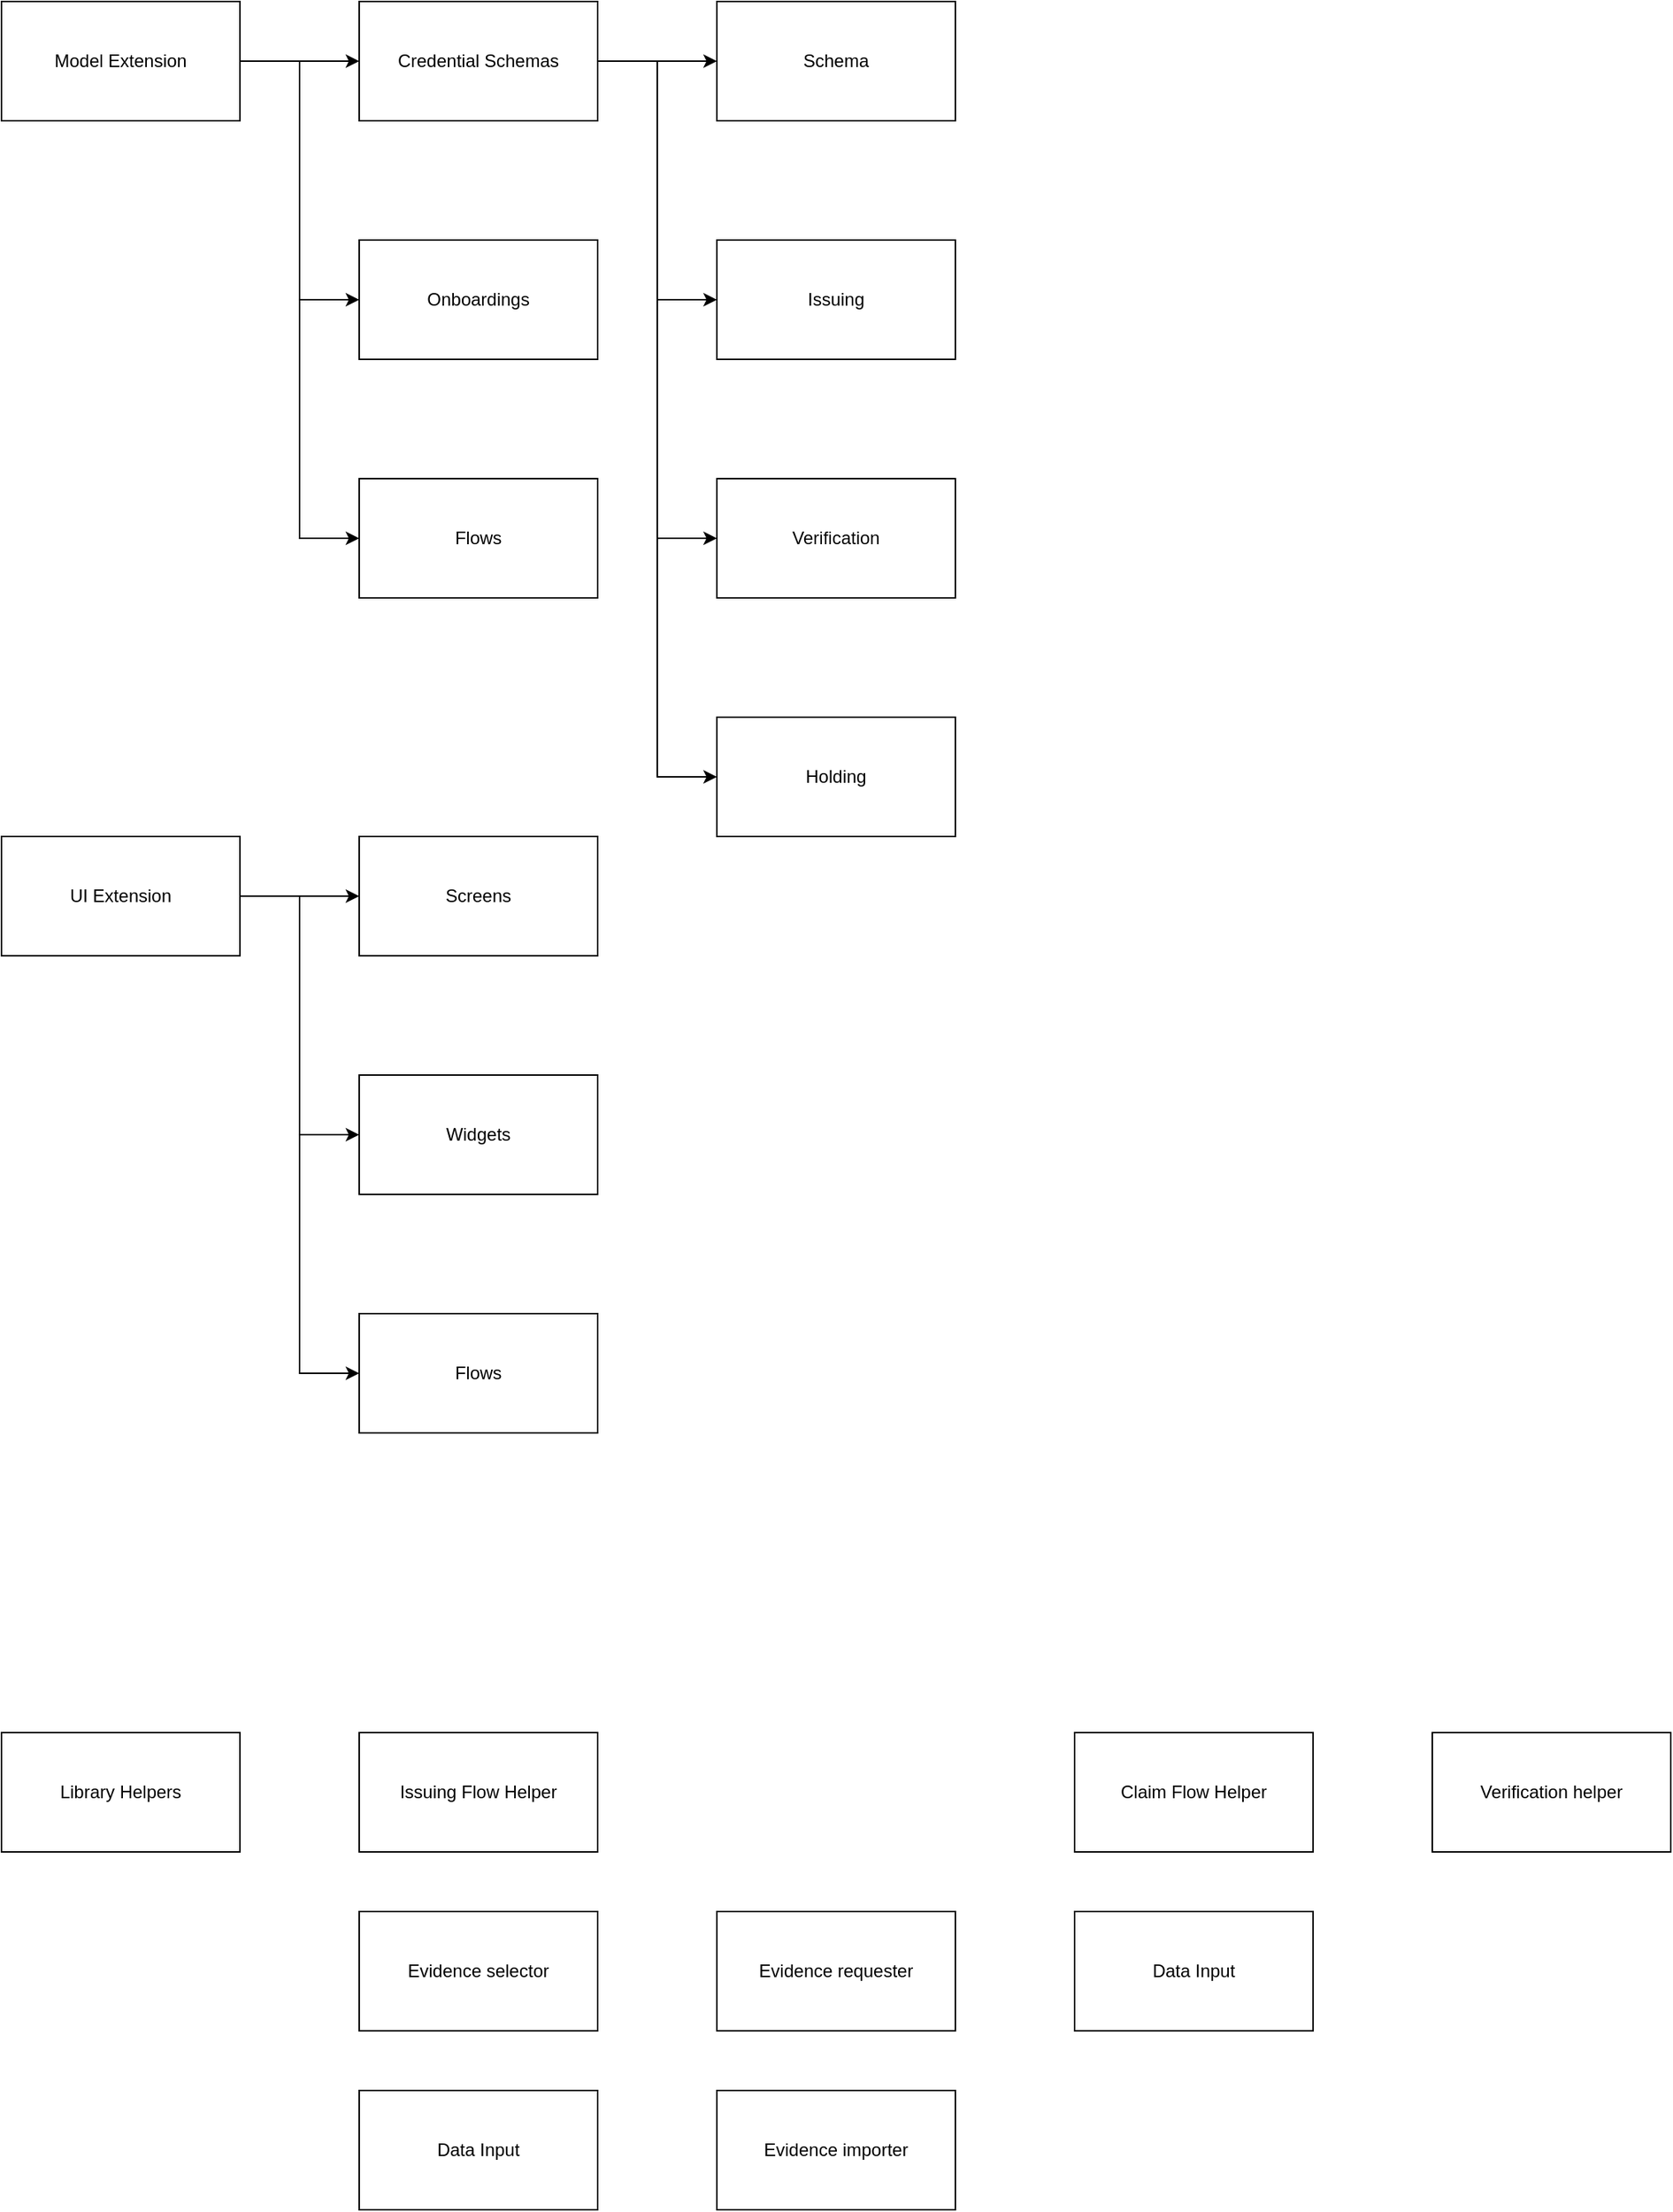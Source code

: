 <mxfile version="15.7.3" type="device" pages="2"><diagram id="f_qCmDx1bJxrSHM91lsD" name="Practical draft"><mxGraphModel dx="932" dy="624" grid="1" gridSize="10" guides="1" tooltips="1" connect="1" arrows="1" fold="1" page="1" pageScale="1" pageWidth="1169" pageHeight="827" math="0" shadow="0"><root><mxCell id="3NO031dy8YzAaTrteWzF-0"/><mxCell id="3NO031dy8YzAaTrteWzF-1" parent="3NO031dy8YzAaTrteWzF-0"/><mxCell id="_293DcRB9oP4pJhPX5Tn-0" value="Onboardings" style="rounded=0;whiteSpace=wrap;html=1;" vertex="1" parent="3NO031dy8YzAaTrteWzF-1"><mxGeometry x="280" y="240" width="160" height="80" as="geometry"/></mxCell><mxCell id="_293DcRB9oP4pJhPX5Tn-1" value="Flows" style="rounded=0;whiteSpace=wrap;html=1;" vertex="1" parent="3NO031dy8YzAaTrteWzF-1"><mxGeometry x="280" y="400" width="160" height="80" as="geometry"/></mxCell><mxCell id="_293DcRB9oP4pJhPX5Tn-12" style="edgeStyle=orthogonalEdgeStyle;rounded=0;orthogonalLoop=1;jettySize=auto;html=1;exitX=1;exitY=0.5;exitDx=0;exitDy=0;" edge="1" parent="3NO031dy8YzAaTrteWzF-1" source="_293DcRB9oP4pJhPX5Tn-2" target="_293DcRB9oP4pJhPX5Tn-10"><mxGeometry relative="1" as="geometry"/></mxCell><mxCell id="_293DcRB9oP4pJhPX5Tn-14" style="edgeStyle=orthogonalEdgeStyle;rounded=0;orthogonalLoop=1;jettySize=auto;html=1;exitX=1;exitY=0.5;exitDx=0;exitDy=0;entryX=0;entryY=0.5;entryDx=0;entryDy=0;" edge="1" parent="3NO031dy8YzAaTrteWzF-1" source="_293DcRB9oP4pJhPX5Tn-2" target="_293DcRB9oP4pJhPX5Tn-11"><mxGeometry relative="1" as="geometry"/></mxCell><mxCell id="_293DcRB9oP4pJhPX5Tn-15" style="edgeStyle=orthogonalEdgeStyle;rounded=0;orthogonalLoop=1;jettySize=auto;html=1;exitX=1;exitY=0.5;exitDx=0;exitDy=0;entryX=0;entryY=0.5;entryDx=0;entryDy=0;" edge="1" parent="3NO031dy8YzAaTrteWzF-1" source="_293DcRB9oP4pJhPX5Tn-2" target="_293DcRB9oP4pJhPX5Tn-13"><mxGeometry relative="1" as="geometry"/></mxCell><mxCell id="_293DcRB9oP4pJhPX5Tn-36" style="edgeStyle=orthogonalEdgeStyle;rounded=0;orthogonalLoop=1;jettySize=auto;html=1;exitX=1;exitY=0.5;exitDx=0;exitDy=0;entryX=0;entryY=0.5;entryDx=0;entryDy=0;" edge="1" parent="3NO031dy8YzAaTrteWzF-1" source="_293DcRB9oP4pJhPX5Tn-2" target="_293DcRB9oP4pJhPX5Tn-35"><mxGeometry relative="1" as="geometry"/></mxCell><mxCell id="_293DcRB9oP4pJhPX5Tn-2" value="Credential Schemas" style="rounded=0;whiteSpace=wrap;html=1;" vertex="1" parent="3NO031dy8YzAaTrteWzF-1"><mxGeometry x="280" y="80" width="160" height="80" as="geometry"/></mxCell><mxCell id="_293DcRB9oP4pJhPX5Tn-4" style="edgeStyle=orthogonalEdgeStyle;rounded=0;orthogonalLoop=1;jettySize=auto;html=1;exitX=1;exitY=0.5;exitDx=0;exitDy=0;entryX=0;entryY=0.5;entryDx=0;entryDy=0;" edge="1" parent="3NO031dy8YzAaTrteWzF-1" source="_293DcRB9oP4pJhPX5Tn-3" target="_293DcRB9oP4pJhPX5Tn-2"><mxGeometry relative="1" as="geometry"/></mxCell><mxCell id="_293DcRB9oP4pJhPX5Tn-5" style="edgeStyle=orthogonalEdgeStyle;rounded=0;orthogonalLoop=1;jettySize=auto;html=1;exitX=1;exitY=0.5;exitDx=0;exitDy=0;" edge="1" parent="3NO031dy8YzAaTrteWzF-1" source="_293DcRB9oP4pJhPX5Tn-3" target="_293DcRB9oP4pJhPX5Tn-0"><mxGeometry relative="1" as="geometry"><Array as="points"><mxPoint x="240" y="120"/><mxPoint x="240" y="280"/></Array></mxGeometry></mxCell><mxCell id="_293DcRB9oP4pJhPX5Tn-6" style="edgeStyle=orthogonalEdgeStyle;rounded=0;orthogonalLoop=1;jettySize=auto;html=1;exitX=1;exitY=0.5;exitDx=0;exitDy=0;entryX=0;entryY=0.5;entryDx=0;entryDy=0;" edge="1" parent="3NO031dy8YzAaTrteWzF-1" source="_293DcRB9oP4pJhPX5Tn-3" target="_293DcRB9oP4pJhPX5Tn-1"><mxGeometry relative="1" as="geometry"/></mxCell><mxCell id="_293DcRB9oP4pJhPX5Tn-3" value="Model Extension" style="rounded=0;whiteSpace=wrap;html=1;" vertex="1" parent="3NO031dy8YzAaTrteWzF-1"><mxGeometry x="40" y="80" width="160" height="80" as="geometry"/></mxCell><mxCell id="_293DcRB9oP4pJhPX5Tn-9" style="edgeStyle=orthogonalEdgeStyle;rounded=0;orthogonalLoop=1;jettySize=auto;html=1;exitX=1;exitY=0.5;exitDx=0;exitDy=0;" edge="1" parent="3NO031dy8YzAaTrteWzF-1" source="_293DcRB9oP4pJhPX5Tn-7" target="_293DcRB9oP4pJhPX5Tn-8"><mxGeometry relative="1" as="geometry"/></mxCell><mxCell id="_293DcRB9oP4pJhPX5Tn-19" style="edgeStyle=orthogonalEdgeStyle;rounded=0;orthogonalLoop=1;jettySize=auto;html=1;exitX=1;exitY=0.5;exitDx=0;exitDy=0;entryX=0;entryY=0.5;entryDx=0;entryDy=0;" edge="1" parent="3NO031dy8YzAaTrteWzF-1" source="_293DcRB9oP4pJhPX5Tn-7" target="_293DcRB9oP4pJhPX5Tn-18"><mxGeometry relative="1" as="geometry"/></mxCell><mxCell id="_293DcRB9oP4pJhPX5Tn-34" style="edgeStyle=orthogonalEdgeStyle;rounded=0;orthogonalLoop=1;jettySize=auto;html=1;exitX=1;exitY=0.5;exitDx=0;exitDy=0;entryX=0;entryY=0.5;entryDx=0;entryDy=0;" edge="1" parent="3NO031dy8YzAaTrteWzF-1" source="_293DcRB9oP4pJhPX5Tn-7" target="_293DcRB9oP4pJhPX5Tn-33"><mxGeometry relative="1" as="geometry"/></mxCell><mxCell id="_293DcRB9oP4pJhPX5Tn-7" value="UI Extension" style="rounded=0;whiteSpace=wrap;html=1;" vertex="1" parent="3NO031dy8YzAaTrteWzF-1"><mxGeometry x="40" y="640" width="160" height="80" as="geometry"/></mxCell><mxCell id="_293DcRB9oP4pJhPX5Tn-8" value="Screens" style="rounded=0;whiteSpace=wrap;html=1;" vertex="1" parent="3NO031dy8YzAaTrteWzF-1"><mxGeometry x="280" y="640" width="160" height="80" as="geometry"/></mxCell><mxCell id="_293DcRB9oP4pJhPX5Tn-10" value="Schema" style="rounded=0;whiteSpace=wrap;html=1;" vertex="1" parent="3NO031dy8YzAaTrteWzF-1"><mxGeometry x="520" y="80" width="160" height="80" as="geometry"/></mxCell><mxCell id="_293DcRB9oP4pJhPX5Tn-11" value="Issuing" style="rounded=0;whiteSpace=wrap;html=1;" vertex="1" parent="3NO031dy8YzAaTrteWzF-1"><mxGeometry x="520" y="240" width="160" height="80" as="geometry"/></mxCell><mxCell id="_293DcRB9oP4pJhPX5Tn-13" value="Verification" style="rounded=0;whiteSpace=wrap;html=1;" vertex="1" parent="3NO031dy8YzAaTrteWzF-1"><mxGeometry x="520" y="400" width="160" height="80" as="geometry"/></mxCell><mxCell id="_293DcRB9oP4pJhPX5Tn-18" value="Widgets" style="rounded=0;whiteSpace=wrap;html=1;" vertex="1" parent="3NO031dy8YzAaTrteWzF-1"><mxGeometry x="280" y="800" width="160" height="80" as="geometry"/></mxCell><mxCell id="_293DcRB9oP4pJhPX5Tn-20" value="Library Helpers" style="rounded=0;whiteSpace=wrap;html=1;" vertex="1" parent="3NO031dy8YzAaTrteWzF-1"><mxGeometry x="40" y="1241" width="160" height="80" as="geometry"/></mxCell><mxCell id="_293DcRB9oP4pJhPX5Tn-21" value="Evidence selector" style="rounded=0;whiteSpace=wrap;html=1;" vertex="1" parent="3NO031dy8YzAaTrteWzF-1"><mxGeometry x="280" y="1361" width="160" height="80" as="geometry"/></mxCell><mxCell id="_293DcRB9oP4pJhPX5Tn-22" value="Evidence requester" style="rounded=0;whiteSpace=wrap;html=1;" vertex="1" parent="3NO031dy8YzAaTrteWzF-1"><mxGeometry x="520" y="1361" width="160" height="80" as="geometry"/></mxCell><mxCell id="_293DcRB9oP4pJhPX5Tn-23" value="Evidence importer" style="rounded=0;whiteSpace=wrap;html=1;" vertex="1" parent="3NO031dy8YzAaTrteWzF-1"><mxGeometry x="520" y="1481" width="160" height="80" as="geometry"/></mxCell><mxCell id="_293DcRB9oP4pJhPX5Tn-26" value="Issuing Flow Helper" style="rounded=0;whiteSpace=wrap;html=1;" vertex="1" parent="3NO031dy8YzAaTrteWzF-1"><mxGeometry x="280" y="1241" width="160" height="80" as="geometry"/></mxCell><mxCell id="_293DcRB9oP4pJhPX5Tn-27" value="Data Input" style="rounded=0;whiteSpace=wrap;html=1;" vertex="1" parent="3NO031dy8YzAaTrteWzF-1"><mxGeometry x="280" y="1481" width="160" height="80" as="geometry"/></mxCell><mxCell id="_293DcRB9oP4pJhPX5Tn-28" value="Claim Flow Helper" style="rounded=0;whiteSpace=wrap;html=1;" vertex="1" parent="3NO031dy8YzAaTrteWzF-1"><mxGeometry x="760" y="1241" width="160" height="80" as="geometry"/></mxCell><mxCell id="_293DcRB9oP4pJhPX5Tn-29" value="Data Input" style="rounded=0;whiteSpace=wrap;html=1;" vertex="1" parent="3NO031dy8YzAaTrteWzF-1"><mxGeometry x="760" y="1361" width="160" height="80" as="geometry"/></mxCell><mxCell id="_293DcRB9oP4pJhPX5Tn-32" value="Verification helper" style="rounded=0;whiteSpace=wrap;html=1;" vertex="1" parent="3NO031dy8YzAaTrteWzF-1"><mxGeometry x="1000" y="1241" width="160" height="80" as="geometry"/></mxCell><mxCell id="_293DcRB9oP4pJhPX5Tn-33" value="Flows" style="rounded=0;whiteSpace=wrap;html=1;" vertex="1" parent="3NO031dy8YzAaTrteWzF-1"><mxGeometry x="280" y="960" width="160" height="80" as="geometry"/></mxCell><mxCell id="_293DcRB9oP4pJhPX5Tn-35" value="Holding" style="rounded=0;whiteSpace=wrap;html=1;" vertex="1" parent="3NO031dy8YzAaTrteWzF-1"><mxGeometry x="520" y="560" width="160" height="80" as="geometry"/></mxCell></root></mxGraphModel></diagram><diagram id="E5P4LnymXkZ5RX7DWuVf" name="Draft Igor"><mxGraphModel dx="932" dy="624" grid="1" gridSize="10" guides="1" tooltips="1" connect="1" arrows="1" fold="1" page="1" pageScale="1" pageWidth="1169" pageHeight="827" math="0" shadow="0"><root><mxCell id="0"/><mxCell id="1" parent="0"/><mxCell id="R8Ca2tKkUvUD7VECsPLk-22" style="edgeStyle=orthogonalEdgeStyle;rounded=0;orthogonalLoop=1;jettySize=auto;html=1;exitX=1;exitY=0.5;exitDx=0;exitDy=0;entryX=0;entryY=0.5;entryDx=0;entryDy=0;startArrow=diamondThin;startFill=0;" parent="1" source="R8Ca2tKkUvUD7VECsPLk-1" target="R8Ca2tKkUvUD7VECsPLk-18" edge="1"><mxGeometry relative="1" as="geometry"/></mxCell><mxCell id="R8Ca2tKkUvUD7VECsPLk-23" style="edgeStyle=orthogonalEdgeStyle;rounded=0;orthogonalLoop=1;jettySize=auto;html=1;exitX=1;exitY=0.25;exitDx=0;exitDy=0;startArrow=diamondThin;startFill=1;entryX=0;entryY=0.5;entryDx=0;entryDy=0;" parent="1" source="R8Ca2tKkUvUD7VECsPLk-1" target="R8Ca2tKkUvUD7VECsPLk-8" edge="1"><mxGeometry relative="1" as="geometry"><mxPoint x="500" y="210" as="targetPoint"/></mxGeometry></mxCell><mxCell id="R8Ca2tKkUvUD7VECsPLk-24" style="edgeStyle=orthogonalEdgeStyle;rounded=0;orthogonalLoop=1;jettySize=auto;html=1;exitX=1;exitY=0.5;exitDx=0;exitDy=0;entryX=0;entryY=0.5;entryDx=0;entryDy=0;startArrow=diamondThin;startFill=0;" parent="1" source="R8Ca2tKkUvUD7VECsPLk-1" target="R8Ca2tKkUvUD7VECsPLk-10" edge="1"><mxGeometry relative="1" as="geometry"/></mxCell><mxCell id="R8Ca2tKkUvUD7VECsPLk-25" style="edgeStyle=orthogonalEdgeStyle;rounded=0;orthogonalLoop=1;jettySize=auto;html=1;exitX=1;exitY=0.5;exitDx=0;exitDy=0;entryX=0;entryY=0.5;entryDx=0;entryDy=0;startArrow=diamondThin;startFill=0;" parent="1" source="R8Ca2tKkUvUD7VECsPLk-1" target="R8Ca2tKkUvUD7VECsPLk-13" edge="1"><mxGeometry relative="1" as="geometry"/></mxCell><mxCell id="R8Ca2tKkUvUD7VECsPLk-26" style="edgeStyle=orthogonalEdgeStyle;rounded=0;orthogonalLoop=1;jettySize=auto;html=1;exitX=1;exitY=0.5;exitDx=0;exitDy=0;entryX=0;entryY=0.5;entryDx=0;entryDy=0;startArrow=diamondThin;startFill=0;" parent="1" source="R8Ca2tKkUvUD7VECsPLk-1" target="R8Ca2tKkUvUD7VECsPLk-14" edge="1"><mxGeometry relative="1" as="geometry"/></mxCell><mxCell id="R8Ca2tKkUvUD7VECsPLk-28" style="edgeStyle=orthogonalEdgeStyle;rounded=0;orthogonalLoop=1;jettySize=auto;html=1;exitX=1;exitY=0.5;exitDx=0;exitDy=0;entryX=0;entryY=0.5;entryDx=0;entryDy=0;startArrow=diamondThin;startFill=0;" parent="1" source="R8Ca2tKkUvUD7VECsPLk-1" target="R8Ca2tKkUvUD7VECsPLk-2" edge="1"><mxGeometry relative="1" as="geometry"/></mxCell><mxCell id="R8Ca2tKkUvUD7VECsPLk-39" style="edgeStyle=orthogonalEdgeStyle;rounded=0;orthogonalLoop=1;jettySize=auto;html=1;exitX=1;exitY=0.5;exitDx=0;exitDy=0;entryX=0;entryY=0.5;entryDx=0;entryDy=0;startArrow=diamondThin;startFill=0;" parent="1" source="R8Ca2tKkUvUD7VECsPLk-1" target="R8Ca2tKkUvUD7VECsPLk-38" edge="1"><mxGeometry relative="1" as="geometry"/></mxCell><mxCell id="R8Ca2tKkUvUD7VECsPLk-1" value="Credential Schema" style="rounded=0;whiteSpace=wrap;html=1;" parent="1" vertex="1"><mxGeometry x="280" y="360" width="160" height="80" as="geometry"/></mxCell><mxCell id="R8Ca2tKkUvUD7VECsPLk-30" style="edgeStyle=orthogonalEdgeStyle;rounded=0;orthogonalLoop=1;jettySize=auto;html=1;exitX=1;exitY=0.5;exitDx=0;exitDy=0;startArrow=diamondThin;startFill=0;" parent="1" source="R8Ca2tKkUvUD7VECsPLk-2" target="R8Ca2tKkUvUD7VECsPLk-7" edge="1"><mxGeometry relative="1" as="geometry"/></mxCell><mxCell id="R8Ca2tKkUvUD7VECsPLk-31" style="edgeStyle=orthogonalEdgeStyle;rounded=0;orthogonalLoop=1;jettySize=auto;html=1;exitX=1;exitY=0.5;exitDx=0;exitDy=0;entryX=0;entryY=0.5;entryDx=0;entryDy=0;startArrow=diamondThin;startFill=0;" parent="1" source="R8Ca2tKkUvUD7VECsPLk-2" target="R8Ca2tKkUvUD7VECsPLk-5" edge="1"><mxGeometry relative="1" as="geometry"/></mxCell><mxCell id="R8Ca2tKkUvUD7VECsPLk-32" style="edgeStyle=orthogonalEdgeStyle;rounded=0;orthogonalLoop=1;jettySize=auto;html=1;exitX=1;exitY=0.5;exitDx=0;exitDy=0;entryX=0;entryY=0.5;entryDx=0;entryDy=0;startArrow=diamondThin;startFill=0;" parent="1" source="R8Ca2tKkUvUD7VECsPLk-2" target="R8Ca2tKkUvUD7VECsPLk-6" edge="1"><mxGeometry relative="1" as="geometry"/></mxCell><mxCell id="R8Ca2tKkUvUD7VECsPLk-34" style="edgeStyle=orthogonalEdgeStyle;rounded=0;orthogonalLoop=1;jettySize=auto;html=1;exitX=1;exitY=0.5;exitDx=0;exitDy=0;entryX=0;entryY=0.5;entryDx=0;entryDy=0;startArrow=diamondThin;startFill=0;" parent="1" source="R8Ca2tKkUvUD7VECsPLk-2" target="R8Ca2tKkUvUD7VECsPLk-4" edge="1"><mxGeometry relative="1" as="geometry"/></mxCell><mxCell id="R8Ca2tKkUvUD7VECsPLk-35" style="edgeStyle=orthogonalEdgeStyle;rounded=0;orthogonalLoop=1;jettySize=auto;html=1;exitX=1;exitY=0.5;exitDx=0;exitDy=0;entryX=0;entryY=0.5;entryDx=0;entryDy=0;startArrow=diamondThin;startFill=0;" parent="1" source="R8Ca2tKkUvUD7VECsPLk-2" target="R8Ca2tKkUvUD7VECsPLk-3" edge="1"><mxGeometry relative="1" as="geometry"/></mxCell><mxCell id="R8Ca2tKkUvUD7VECsPLk-2" value="Type Schema" style="rounded=0;whiteSpace=wrap;html=1;" parent="1" vertex="1"><mxGeometry x="520" y="360" width="160" height="80" as="geometry"/></mxCell><mxCell id="R8Ca2tKkUvUD7VECsPLk-3" value="Type Validation" style="rounded=0;whiteSpace=wrap;html=1;" parent="1" vertex="1"><mxGeometry x="760" y="40" width="160" height="80" as="geometry"/></mxCell><mxCell id="R8Ca2tKkUvUD7VECsPLk-4" value="Type Filtration" style="rounded=0;whiteSpace=wrap;html=1;" parent="1" vertex="1"><mxGeometry x="760" y="200" width="160" height="80" as="geometry"/></mxCell><mxCell id="R8Ca2tKkUvUD7VECsPLk-5" value="Type Fast Rendering" style="rounded=0;whiteSpace=wrap;html=1;" parent="1" vertex="1"><mxGeometry x="760" y="520" width="160" height="80" as="geometry"/></mxCell><mxCell id="R8Ca2tKkUvUD7VECsPLk-6" value="Type Detailed Rendering" style="rounded=0;whiteSpace=wrap;html=1;" parent="1" vertex="1"><mxGeometry x="760" y="680" width="160" height="80" as="geometry"/></mxCell><mxCell id="R8Ca2tKkUvUD7VECsPLk-7" value="Type Input" style="rounded=0;whiteSpace=wrap;html=1;" parent="1" vertex="1"><mxGeometry x="760" y="360" width="160" height="80" as="geometry"/></mxCell><mxCell id="R8Ca2tKkUvUD7VECsPLk-29" style="edgeStyle=orthogonalEdgeStyle;rounded=0;orthogonalLoop=1;jettySize=auto;html=1;exitX=0.5;exitY=1;exitDx=0;exitDy=0;startArrow=none;startFill=0;" parent="1" source="R8Ca2tKkUvUD7VECsPLk-8" target="R8Ca2tKkUvUD7VECsPLk-2" edge="1"><mxGeometry relative="1" as="geometry"/></mxCell><mxCell id="R8Ca2tKkUvUD7VECsPLk-33" style="edgeStyle=orthogonalEdgeStyle;rounded=0;orthogonalLoop=1;jettySize=auto;html=1;exitX=0.5;exitY=0;exitDx=0;exitDy=0;startArrow=diamondThin;startFill=0;" parent="1" source="R8Ca2tKkUvUD7VECsPLk-8" target="R8Ca2tKkUvUD7VECsPLk-9" edge="1"><mxGeometry relative="1" as="geometry"/></mxCell><mxCell id="R8Ca2tKkUvUD7VECsPLk-8" value="Field Info" style="rounded=0;whiteSpace=wrap;html=1;" parent="1" vertex="1"><mxGeometry x="520" y="200" width="160" height="80" as="geometry"/></mxCell><mxCell id="R8Ca2tKkUvUD7VECsPLk-9" value="Info Localization" style="rounded=0;whiteSpace=wrap;html=1;" parent="1" vertex="1"><mxGeometry x="520" y="40" width="160" height="80" as="geometry"/></mxCell><mxCell id="R8Ca2tKkUvUD7VECsPLk-36" style="edgeStyle=orthogonalEdgeStyle;rounded=0;orthogonalLoop=1;jettySize=auto;html=1;exitX=1;exitY=0.5;exitDx=0;exitDy=0;startArrow=diamondThin;startFill=0;entryX=0;entryY=0.5;entryDx=0;entryDy=0;" parent="1" source="R8Ca2tKkUvUD7VECsPLk-10" target="R8Ca2tKkUvUD7VECsPLk-16" edge="1"><mxGeometry relative="1" as="geometry"><Array as="points"><mxPoint x="700" y="720"/><mxPoint x="700" y="880"/></Array></mxGeometry></mxCell><mxCell id="R8Ca2tKkUvUD7VECsPLk-37" style="edgeStyle=orthogonalEdgeStyle;rounded=0;orthogonalLoop=1;jettySize=auto;html=1;exitX=1;exitY=0.5;exitDx=0;exitDy=0;entryX=0;entryY=0.5;entryDx=0;entryDy=0;startArrow=diamondThin;startFill=0;" parent="1" source="R8Ca2tKkUvUD7VECsPLk-10" target="R8Ca2tKkUvUD7VECsPLk-15" edge="1"><mxGeometry relative="1" as="geometry"><Array as="points"><mxPoint x="700" y="720"/><mxPoint x="700" y="1040"/></Array></mxGeometry></mxCell><mxCell id="R8Ca2tKkUvUD7VECsPLk-10" value="Field Group" style="rounded=0;whiteSpace=wrap;html=1;" parent="1" vertex="1"><mxGeometry x="520" y="680" width="160" height="80" as="geometry"/></mxCell><mxCell id="R8Ca2tKkUvUD7VECsPLk-11" value="Credential flow" style="rounded=0;whiteSpace=wrap;html=1;" parent="1" vertex="1"><mxGeometry x="280" y="200" width="160" height="80" as="geometry"/></mxCell><mxCell id="R8Ca2tKkUvUD7VECsPLk-19" style="edgeStyle=orthogonalEdgeStyle;rounded=0;orthogonalLoop=1;jettySize=auto;html=1;exitX=1;exitY=0.5;exitDx=0;exitDy=0;startArrow=diamondThin;startFill=0;" parent="1" source="R8Ca2tKkUvUD7VECsPLk-12" target="R8Ca2tKkUvUD7VECsPLk-1" edge="1"><mxGeometry relative="1" as="geometry"/></mxCell><mxCell id="R8Ca2tKkUvUD7VECsPLk-20" style="edgeStyle=orthogonalEdgeStyle;rounded=0;orthogonalLoop=1;jettySize=auto;html=1;exitX=1;exitY=0.5;exitDx=0;exitDy=0;entryX=0;entryY=0.5;entryDx=0;entryDy=0;startArrow=diamondThin;startFill=0;" parent="1" source="R8Ca2tKkUvUD7VECsPLk-12" target="R8Ca2tKkUvUD7VECsPLk-11" edge="1"><mxGeometry relative="1" as="geometry"/></mxCell><mxCell id="R8Ca2tKkUvUD7VECsPLk-12" value="Exentsion Schema" style="rounded=0;whiteSpace=wrap;html=1;" parent="1" vertex="1"><mxGeometry x="40" y="360" width="160" height="80" as="geometry"/></mxCell><mxCell id="R8Ca2tKkUvUD7VECsPLk-13" value="Credential Render" style="rounded=0;whiteSpace=wrap;html=1;" parent="1" vertex="1"><mxGeometry x="520" y="840.5" width="160" height="80" as="geometry"/></mxCell><mxCell id="R8Ca2tKkUvUD7VECsPLk-14" value="Credential Input Render" style="rounded=0;whiteSpace=wrap;html=1;" parent="1" vertex="1"><mxGeometry x="520" y="1000.5" width="160" height="80" as="geometry"/></mxCell><mxCell id="R8Ca2tKkUvUD7VECsPLk-15" value="Field Group Input" style="rounded=0;whiteSpace=wrap;html=1;" parent="1" vertex="1"><mxGeometry x="760" y="1000" width="160" height="80" as="geometry"/></mxCell><mxCell id="R8Ca2tKkUvUD7VECsPLk-16" value="Field Group Render" style="rounded=0;whiteSpace=wrap;html=1;" parent="1" vertex="1"><mxGeometry x="760" y="840.5" width="160" height="80" as="geometry"/></mxCell><mxCell id="R8Ca2tKkUvUD7VECsPLk-17" value="Credential Validation Hooks" style="rounded=0;whiteSpace=wrap;html=1;" parent="1" vertex="1"><mxGeometry x="760" y="1160" width="160" height="80" as="geometry"/></mxCell><mxCell id="R8Ca2tKkUvUD7VECsPLk-18" value="Credential Issuing Hooks" style="rounded=0;whiteSpace=wrap;html=1;" parent="1" vertex="1"><mxGeometry x="520" y="520" width="160" height="80" as="geometry"/></mxCell><mxCell id="R8Ca2tKkUvUD7VECsPLk-40" style="edgeStyle=orthogonalEdgeStyle;rounded=0;orthogonalLoop=1;jettySize=auto;html=1;exitX=1;exitY=0.5;exitDx=0;exitDy=0;startArrow=diamondThin;startFill=0;" parent="1" source="R8Ca2tKkUvUD7VECsPLk-38" target="R8Ca2tKkUvUD7VECsPLk-17" edge="1"><mxGeometry relative="1" as="geometry"/></mxCell><mxCell id="R8Ca2tKkUvUD7VECsPLk-38" value="Credential Validation Schema" style="rounded=0;whiteSpace=wrap;html=1;" parent="1" vertex="1"><mxGeometry x="520" y="1160" width="160" height="80" as="geometry"/></mxCell></root></mxGraphModel></diagram></mxfile>